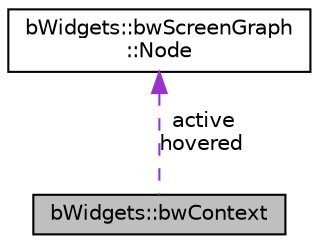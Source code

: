 digraph "bWidgets::bwContext"
{
 // LATEX_PDF_SIZE
  edge [fontname="Helvetica",fontsize="10",labelfontname="Helvetica",labelfontsize="10"];
  node [fontname="Helvetica",fontsize="10",shape=record];
  Node1 [label="bWidgets::bwContext",height=0.2,width=0.4,color="black", fillcolor="grey75", style="filled", fontcolor="black",tooltip="Important state information for the screen-graph."];
  Node2 -> Node1 [dir="back",color="darkorchid3",fontsize="10",style="dashed",label=" active\nhovered" ,fontname="Helvetica"];
  Node2 [label="bWidgets::bwScreenGraph\l::Node",height=0.2,width=0.4,color="black", fillcolor="white", style="filled",URL="$classbWidgets_1_1bwScreenGraph_1_1Node.html",tooltip="The base data-structure for a screen-graph node."];
}
